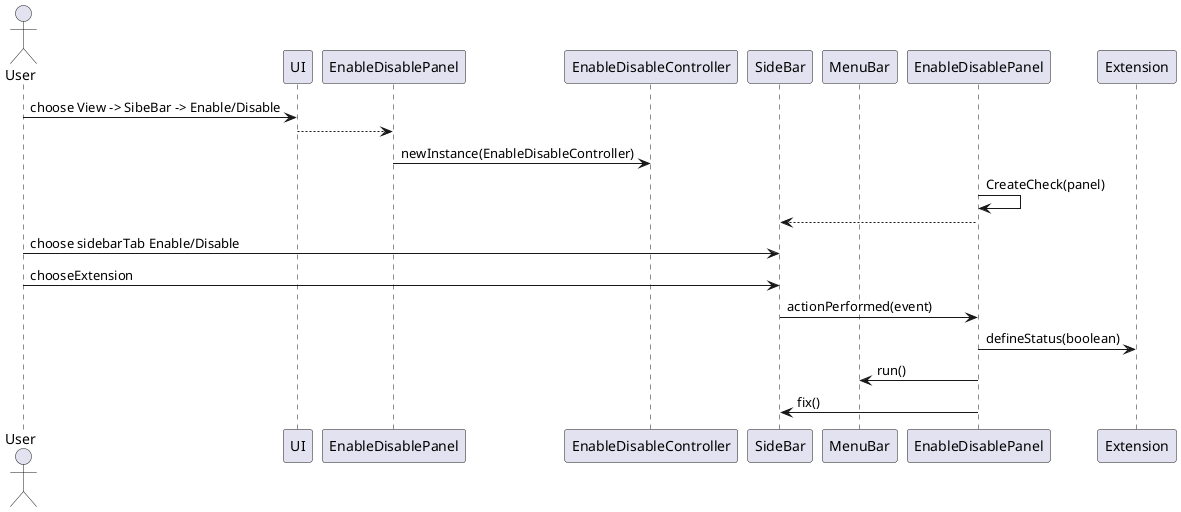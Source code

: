 @startuml doc-files/core01_01_enable_disable_ext_design1.png
 actor User
 participant "UI" as UI
 participant "EnableDisablePanel" as EDP2
 participant "EnableDisableController" as EDC
 participant "SideBar" as SB
 participant "MenuBar" as MB
 participant "EnableDisablePanel" as EDP
 participant "Extension" as Ext

 User -> UI : choose View -> SibeBar -> Enable/Disable
 UI --> EDP2 :
 EDP2 -> EDC : newInstance(EnableDisableController)
 EDP -> EDP : CreateCheck(panel)
 EDP --> SB :
 User -> SB : choose sidebarTab Enable/Disable
 User -> SB : chooseExtension
 SB -> EDP : actionPerformed(event)
 EDP -> Ext : defineStatus(boolean)
 EDP -> MB : run()
 EDP -> SB : fix()

@enduml